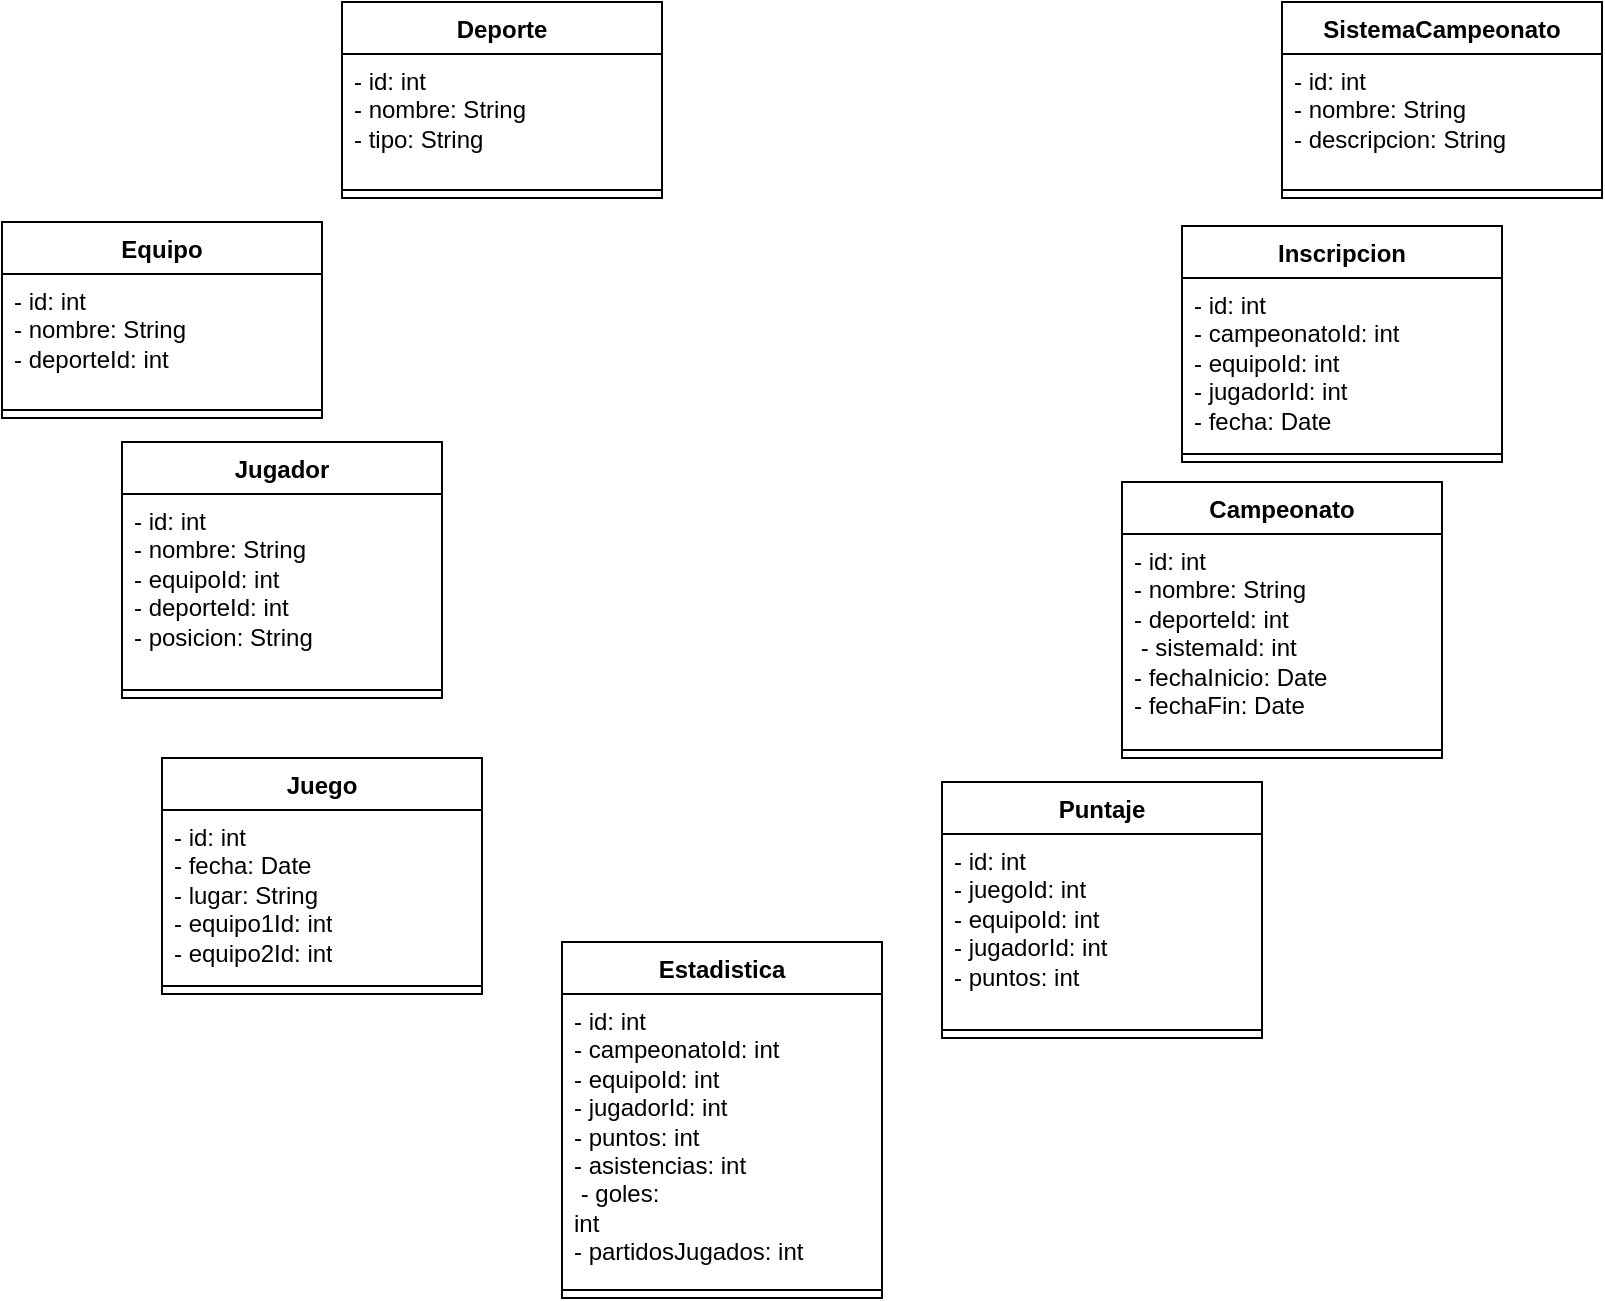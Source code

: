 <mxfile version="24.7.1" type="github">
  <diagram name="Página-1" id="RDBL6Prg0Cm7emV4PbZw">
    <mxGraphModel dx="1120" dy="462" grid="1" gridSize="10" guides="1" tooltips="1" connect="1" arrows="1" fold="1" page="1" pageScale="1" pageWidth="3300" pageHeight="2339" math="0" shadow="0">
      <root>
        <mxCell id="0" />
        <mxCell id="1" parent="0" />
        <mxCell id="VBLkSxGFiLYZ_ovpySsZ-1" value="Deporte     " style="swimlane;fontStyle=1;align=center;verticalAlign=top;childLayout=stackLayout;horizontal=1;startSize=26;horizontalStack=0;resizeParent=1;resizeParentMax=0;resizeLast=0;collapsible=1;marginBottom=0;whiteSpace=wrap;html=1;" vertex="1" parent="1">
          <mxGeometry x="270" y="10" width="160" height="98" as="geometry" />
        </mxCell>
        <mxCell id="VBLkSxGFiLYZ_ovpySsZ-2" value="- id: int &amp;nbsp;&lt;br&gt;- nombre: String &lt;br&gt;- tipo: String " style="text;strokeColor=none;fillColor=none;align=left;verticalAlign=top;spacingLeft=4;spacingRight=4;overflow=hidden;rotatable=0;points=[[0,0.5],[1,0.5]];portConstraint=eastwest;whiteSpace=wrap;html=1;" vertex="1" parent="VBLkSxGFiLYZ_ovpySsZ-1">
          <mxGeometry y="26" width="160" height="64" as="geometry" />
        </mxCell>
        <mxCell id="VBLkSxGFiLYZ_ovpySsZ-3" value="" style="line;strokeWidth=1;fillColor=none;align=left;verticalAlign=middle;spacingTop=-1;spacingLeft=3;spacingRight=3;rotatable=0;labelPosition=right;points=[];portConstraint=eastwest;strokeColor=inherit;" vertex="1" parent="VBLkSxGFiLYZ_ovpySsZ-1">
          <mxGeometry y="90" width="160" height="8" as="geometry" />
        </mxCell>
        <mxCell id="VBLkSxGFiLYZ_ovpySsZ-5" value="SistemaCampeonato   " style="swimlane;fontStyle=1;align=center;verticalAlign=top;childLayout=stackLayout;horizontal=1;startSize=26;horizontalStack=0;resizeParent=1;resizeParentMax=0;resizeLast=0;collapsible=1;marginBottom=0;whiteSpace=wrap;html=1;" vertex="1" parent="1">
          <mxGeometry x="740" y="10" width="160" height="98" as="geometry" />
        </mxCell>
        <mxCell id="VBLkSxGFiLYZ_ovpySsZ-6" value="- id: int&amp;nbsp;&amp;nbsp;&amp;nbsp;&amp;nbsp;&amp;nbsp;&amp;nbsp; &amp;nbsp;&lt;br&gt;- nombre: String&amp;nbsp;&amp;nbsp; &amp;nbsp;&lt;br&gt;- descripcion: String" style="text;strokeColor=none;fillColor=none;align=left;verticalAlign=top;spacingLeft=4;spacingRight=4;overflow=hidden;rotatable=0;points=[[0,0.5],[1,0.5]];portConstraint=eastwest;whiteSpace=wrap;html=1;" vertex="1" parent="VBLkSxGFiLYZ_ovpySsZ-5">
          <mxGeometry y="26" width="160" height="64" as="geometry" />
        </mxCell>
        <mxCell id="VBLkSxGFiLYZ_ovpySsZ-7" value="" style="line;strokeWidth=1;fillColor=none;align=left;verticalAlign=middle;spacingTop=-1;spacingLeft=3;spacingRight=3;rotatable=0;labelPosition=right;points=[];portConstraint=eastwest;strokeColor=inherit;" vertex="1" parent="VBLkSxGFiLYZ_ovpySsZ-5">
          <mxGeometry y="90" width="160" height="8" as="geometry" />
        </mxCell>
        <mxCell id="VBLkSxGFiLYZ_ovpySsZ-9" value="Equipo      " style="swimlane;fontStyle=1;align=center;verticalAlign=top;childLayout=stackLayout;horizontal=1;startSize=26;horizontalStack=0;resizeParent=1;resizeParentMax=0;resizeLast=0;collapsible=1;marginBottom=0;whiteSpace=wrap;html=1;" vertex="1" parent="1">
          <mxGeometry x="100" y="120" width="160" height="98" as="geometry" />
        </mxCell>
        <mxCell id="VBLkSxGFiLYZ_ovpySsZ-10" value="- id: int &amp;nbsp;&lt;br&gt;- nombre: String&lt;br&gt;- deporteId: int" style="text;strokeColor=none;fillColor=none;align=left;verticalAlign=top;spacingLeft=4;spacingRight=4;overflow=hidden;rotatable=0;points=[[0,0.5],[1,0.5]];portConstraint=eastwest;whiteSpace=wrap;html=1;" vertex="1" parent="VBLkSxGFiLYZ_ovpySsZ-9">
          <mxGeometry y="26" width="160" height="64" as="geometry" />
        </mxCell>
        <mxCell id="VBLkSxGFiLYZ_ovpySsZ-11" value="" style="line;strokeWidth=1;fillColor=none;align=left;verticalAlign=middle;spacingTop=-1;spacingLeft=3;spacingRight=3;rotatable=0;labelPosition=right;points=[];portConstraint=eastwest;strokeColor=inherit;" vertex="1" parent="VBLkSxGFiLYZ_ovpySsZ-9">
          <mxGeometry y="90" width="160" height="8" as="geometry" />
        </mxCell>
        <mxCell id="VBLkSxGFiLYZ_ovpySsZ-13" value="Jugador      " style="swimlane;fontStyle=1;align=center;verticalAlign=top;childLayout=stackLayout;horizontal=1;startSize=26;horizontalStack=0;resizeParent=1;resizeParentMax=0;resizeLast=0;collapsible=1;marginBottom=0;whiteSpace=wrap;html=1;" vertex="1" parent="1">
          <mxGeometry x="160" y="230" width="160" height="128" as="geometry" />
        </mxCell>
        <mxCell id="VBLkSxGFiLYZ_ovpySsZ-14" value="- id: int&lt;br&gt;- nombre: String&lt;br&gt;- equipoId: int &amp;nbsp;&lt;br&gt;- deporteId: int&lt;br&gt;- posicion: String" style="text;strokeColor=none;fillColor=none;align=left;verticalAlign=top;spacingLeft=4;spacingRight=4;overflow=hidden;rotatable=0;points=[[0,0.5],[1,0.5]];portConstraint=eastwest;whiteSpace=wrap;html=1;" vertex="1" parent="VBLkSxGFiLYZ_ovpySsZ-13">
          <mxGeometry y="26" width="160" height="94" as="geometry" />
        </mxCell>
        <mxCell id="VBLkSxGFiLYZ_ovpySsZ-15" value="" style="line;strokeWidth=1;fillColor=none;align=left;verticalAlign=middle;spacingTop=-1;spacingLeft=3;spacingRight=3;rotatable=0;labelPosition=right;points=[];portConstraint=eastwest;strokeColor=inherit;" vertex="1" parent="VBLkSxGFiLYZ_ovpySsZ-13">
          <mxGeometry y="120" width="160" height="8" as="geometry" />
        </mxCell>
        <mxCell id="VBLkSxGFiLYZ_ovpySsZ-21" value="Campeonato        " style="swimlane;fontStyle=1;align=center;verticalAlign=top;childLayout=stackLayout;horizontal=1;startSize=26;horizontalStack=0;resizeParent=1;resizeParentMax=0;resizeLast=0;collapsible=1;marginBottom=0;whiteSpace=wrap;html=1;" vertex="1" parent="1">
          <mxGeometry x="660" y="250" width="160" height="138" as="geometry" />
        </mxCell>
        <mxCell id="VBLkSxGFiLYZ_ovpySsZ-22" value="- id: int&amp;nbsp;&amp;nbsp;&amp;nbsp;&amp;nbsp;&amp;nbsp;&amp;nbsp;&amp;nbsp;&amp;nbsp;&amp;nbsp;&amp;nbsp; &amp;nbsp;&lt;br&gt;- nombre: String&lt;br&gt;- deporteId: int &lt;br&gt;&amp;nbsp;- sistemaId: int &amp;nbsp;&lt;br&gt;- fechaInicio: Date&lt;br&gt;- fechaFin: Date&amp;nbsp;&amp;nbsp; " style="text;strokeColor=none;fillColor=none;align=left;verticalAlign=top;spacingLeft=4;spacingRight=4;overflow=hidden;rotatable=0;points=[[0,0.5],[1,0.5]];portConstraint=eastwest;whiteSpace=wrap;html=1;" vertex="1" parent="VBLkSxGFiLYZ_ovpySsZ-21">
          <mxGeometry y="26" width="160" height="104" as="geometry" />
        </mxCell>
        <mxCell id="VBLkSxGFiLYZ_ovpySsZ-23" value="" style="line;strokeWidth=1;fillColor=none;align=left;verticalAlign=middle;spacingTop=-1;spacingLeft=3;spacingRight=3;rotatable=0;labelPosition=right;points=[];portConstraint=eastwest;strokeColor=inherit;" vertex="1" parent="VBLkSxGFiLYZ_ovpySsZ-21">
          <mxGeometry y="130" width="160" height="8" as="geometry" />
        </mxCell>
        <mxCell id="VBLkSxGFiLYZ_ovpySsZ-26" value="Inscripcion      " style="swimlane;fontStyle=1;align=center;verticalAlign=top;childLayout=stackLayout;horizontal=1;startSize=26;horizontalStack=0;resizeParent=1;resizeParentMax=0;resizeLast=0;collapsible=1;marginBottom=0;whiteSpace=wrap;html=1;" vertex="1" parent="1">
          <mxGeometry x="690" y="122" width="160" height="118" as="geometry" />
        </mxCell>
        <mxCell id="VBLkSxGFiLYZ_ovpySsZ-27" value="- id: int&amp;nbsp;&amp;nbsp;&amp;nbsp; &amp;nbsp;&lt;br&gt;- campeonatoId: int &lt;br&gt;- equipoId: int&amp;nbsp; &amp;nbsp;&lt;br&gt;- jugadorId: int &amp;nbsp;&lt;br&gt;- fecha: Date&amp;nbsp; " style="text;strokeColor=none;fillColor=none;align=left;verticalAlign=top;spacingLeft=4;spacingRight=4;overflow=hidden;rotatable=0;points=[[0,0.5],[1,0.5]];portConstraint=eastwest;whiteSpace=wrap;html=1;" vertex="1" parent="VBLkSxGFiLYZ_ovpySsZ-26">
          <mxGeometry y="26" width="160" height="84" as="geometry" />
        </mxCell>
        <mxCell id="VBLkSxGFiLYZ_ovpySsZ-28" value="" style="line;strokeWidth=1;fillColor=none;align=left;verticalAlign=middle;spacingTop=-1;spacingLeft=3;spacingRight=3;rotatable=0;labelPosition=right;points=[];portConstraint=eastwest;strokeColor=inherit;" vertex="1" parent="VBLkSxGFiLYZ_ovpySsZ-26">
          <mxGeometry y="110" width="160" height="8" as="geometry" />
        </mxCell>
        <mxCell id="VBLkSxGFiLYZ_ovpySsZ-30" value="Juego       " style="swimlane;fontStyle=1;align=center;verticalAlign=top;childLayout=stackLayout;horizontal=1;startSize=26;horizontalStack=0;resizeParent=1;resizeParentMax=0;resizeLast=0;collapsible=1;marginBottom=0;whiteSpace=wrap;html=1;" vertex="1" parent="1">
          <mxGeometry x="180" y="388" width="160" height="118" as="geometry" />
        </mxCell>
        <mxCell id="VBLkSxGFiLYZ_ovpySsZ-31" value="- id: int&amp;nbsp;&amp;nbsp; &amp;nbsp;&lt;br&gt;- fecha: Date&amp;nbsp; &amp;nbsp;&lt;br&gt;- lugar: String &amp;nbsp;&lt;br&gt;- equipo1Id: int &lt;br&gt;- equipo2Id: int " style="text;strokeColor=none;fillColor=none;align=left;verticalAlign=top;spacingLeft=4;spacingRight=4;overflow=hidden;rotatable=0;points=[[0,0.5],[1,0.5]];portConstraint=eastwest;whiteSpace=wrap;html=1;" vertex="1" parent="VBLkSxGFiLYZ_ovpySsZ-30">
          <mxGeometry y="26" width="160" height="84" as="geometry" />
        </mxCell>
        <mxCell id="VBLkSxGFiLYZ_ovpySsZ-32" value="" style="line;strokeWidth=1;fillColor=none;align=left;verticalAlign=middle;spacingTop=-1;spacingLeft=3;spacingRight=3;rotatable=0;labelPosition=right;points=[];portConstraint=eastwest;strokeColor=inherit;" vertex="1" parent="VBLkSxGFiLYZ_ovpySsZ-30">
          <mxGeometry y="110" width="160" height="8" as="geometry" />
        </mxCell>
        <mxCell id="VBLkSxGFiLYZ_ovpySsZ-34" value="Estadistica" style="swimlane;fontStyle=1;align=center;verticalAlign=top;childLayout=stackLayout;horizontal=1;startSize=26;horizontalStack=0;resizeParent=1;resizeParentMax=0;resizeLast=0;collapsible=1;marginBottom=0;whiteSpace=wrap;html=1;" vertex="1" parent="1">
          <mxGeometry x="380" y="480" width="160" height="178" as="geometry" />
        </mxCell>
        <mxCell id="VBLkSxGFiLYZ_ovpySsZ-35" value="- id: int&amp;nbsp;&amp;nbsp;&amp;nbsp;&amp;nbsp;&amp;nbsp;&amp;nbsp;&amp;nbsp;&amp;nbsp;&amp;nbsp; &amp;nbsp;&lt;br&gt;- campeonatoId: int &lt;br&gt;- equipoId: int&amp;nbsp;&amp;nbsp;&amp;nbsp; &amp;nbsp;&lt;br&gt;- jugadorId: int&amp;nbsp;&amp;nbsp;&amp;nbsp; &amp;nbsp;&lt;br&gt;- puntos: int&amp;nbsp;&amp;nbsp;&amp;nbsp;&amp;nbsp;&amp;nbsp; &amp;nbsp;&lt;br&gt;- asistencias: int&amp;nbsp; &amp;nbsp;&lt;br&gt;&amp;nbsp;- goles: int&amp;nbsp;&amp;nbsp;&amp;nbsp;&amp;nbsp;&amp;nbsp;&amp;nbsp;&amp;nbsp;&amp;nbsp;&amp;nbsp;&amp;nbsp;&amp;nbsp;&amp;nbsp;&amp;nbsp;&amp;nbsp;&amp;nbsp;&amp;nbsp;&amp;nbsp;&amp;nbsp;&amp;nbsp;&amp;nbsp;&amp;nbsp;&amp;nbsp;&amp;nbsp;&amp;nbsp;&amp;nbsp;&amp;nbsp;&amp;nbsp;&amp;nbsp;&amp;nbsp;&amp;nbsp;&amp;nbsp;&amp;nbsp;&amp;nbsp;&amp;nbsp;&amp;nbsp;&amp;nbsp;&amp;nbsp;&amp;nbsp;&amp;nbsp;&amp;nbsp;&amp;nbsp;&amp;nbsp;&amp;nbsp;&amp;nbsp;&amp;nbsp;&amp;nbsp;&amp;nbsp;&amp;nbsp;&amp;nbsp;&amp;nbsp;&amp;nbsp;&amp;nbsp;&amp;nbsp;&amp;nbsp;&amp;nbsp;&amp;nbsp;&amp;nbsp;&amp;nbsp;&amp;nbsp;&amp;nbsp;&amp;nbsp;&amp;nbsp;&amp;nbsp;&amp;nbsp;&amp;nbsp;&amp;nbsp;&amp;nbsp;&amp;nbsp;&amp;nbsp;&amp;nbsp;&amp;nbsp;&amp;nbsp;&amp;nbsp;&amp;nbsp;&amp;nbsp;&amp;nbsp;&amp;nbsp;&amp;nbsp;&amp;nbsp;&amp;nbsp;&amp;nbsp;&amp;nbsp;&amp;nbsp;&amp;nbsp;&amp;nbsp;&amp;nbsp;&amp;nbsp;&amp;nbsp;&amp;nbsp;&amp;nbsp;&amp;nbsp;&amp;nbsp;&amp;nbsp;&amp;nbsp;&amp;nbsp;&amp;nbsp;&amp;nbsp;&amp;nbsp;&amp;nbsp;&amp;nbsp;&amp;nbsp;&amp;nbsp;&amp;nbsp;&amp;nbsp;&amp;nbsp;&amp;nbsp;&amp;nbsp;&amp;nbsp;&amp;nbsp;&amp;nbsp;&amp;nbsp;&amp;nbsp;&amp;nbsp; - partidosJugados: int" style="text;strokeColor=none;fillColor=none;align=left;verticalAlign=top;spacingLeft=4;spacingRight=4;overflow=hidden;rotatable=0;points=[[0,0.5],[1,0.5]];portConstraint=eastwest;whiteSpace=wrap;html=1;" vertex="1" parent="VBLkSxGFiLYZ_ovpySsZ-34">
          <mxGeometry y="26" width="160" height="144" as="geometry" />
        </mxCell>
        <mxCell id="VBLkSxGFiLYZ_ovpySsZ-36" value="" style="line;strokeWidth=1;fillColor=none;align=left;verticalAlign=middle;spacingTop=-1;spacingLeft=3;spacingRight=3;rotatable=0;labelPosition=right;points=[];portConstraint=eastwest;strokeColor=inherit;" vertex="1" parent="VBLkSxGFiLYZ_ovpySsZ-34">
          <mxGeometry y="170" width="160" height="8" as="geometry" />
        </mxCell>
        <mxCell id="VBLkSxGFiLYZ_ovpySsZ-38" value="Puntaje      " style="swimlane;fontStyle=1;align=center;verticalAlign=top;childLayout=stackLayout;horizontal=1;startSize=26;horizontalStack=0;resizeParent=1;resizeParentMax=0;resizeLast=0;collapsible=1;marginBottom=0;whiteSpace=wrap;html=1;" vertex="1" parent="1">
          <mxGeometry x="570" y="400" width="160" height="128" as="geometry" />
        </mxCell>
        <mxCell id="VBLkSxGFiLYZ_ovpySsZ-39" value="- id: int&amp;nbsp;&amp;nbsp;&amp;nbsp;&amp;nbsp;&amp;nbsp; &amp;nbsp;&lt;br&gt;- juegoId: int&amp;nbsp; &amp;nbsp;&lt;br&gt;- equipoId: int &amp;nbsp;&lt;br&gt;- jugadorId: int &lt;br&gt;- puntos: int" style="text;strokeColor=none;fillColor=none;align=left;verticalAlign=top;spacingLeft=4;spacingRight=4;overflow=hidden;rotatable=0;points=[[0,0.5],[1,0.5]];portConstraint=eastwest;whiteSpace=wrap;html=1;" vertex="1" parent="VBLkSxGFiLYZ_ovpySsZ-38">
          <mxGeometry y="26" width="160" height="94" as="geometry" />
        </mxCell>
        <mxCell id="VBLkSxGFiLYZ_ovpySsZ-40" value="" style="line;strokeWidth=1;fillColor=none;align=left;verticalAlign=middle;spacingTop=-1;spacingLeft=3;spacingRight=3;rotatable=0;labelPosition=right;points=[];portConstraint=eastwest;strokeColor=inherit;" vertex="1" parent="VBLkSxGFiLYZ_ovpySsZ-38">
          <mxGeometry y="120" width="160" height="8" as="geometry" />
        </mxCell>
      </root>
    </mxGraphModel>
  </diagram>
</mxfile>
